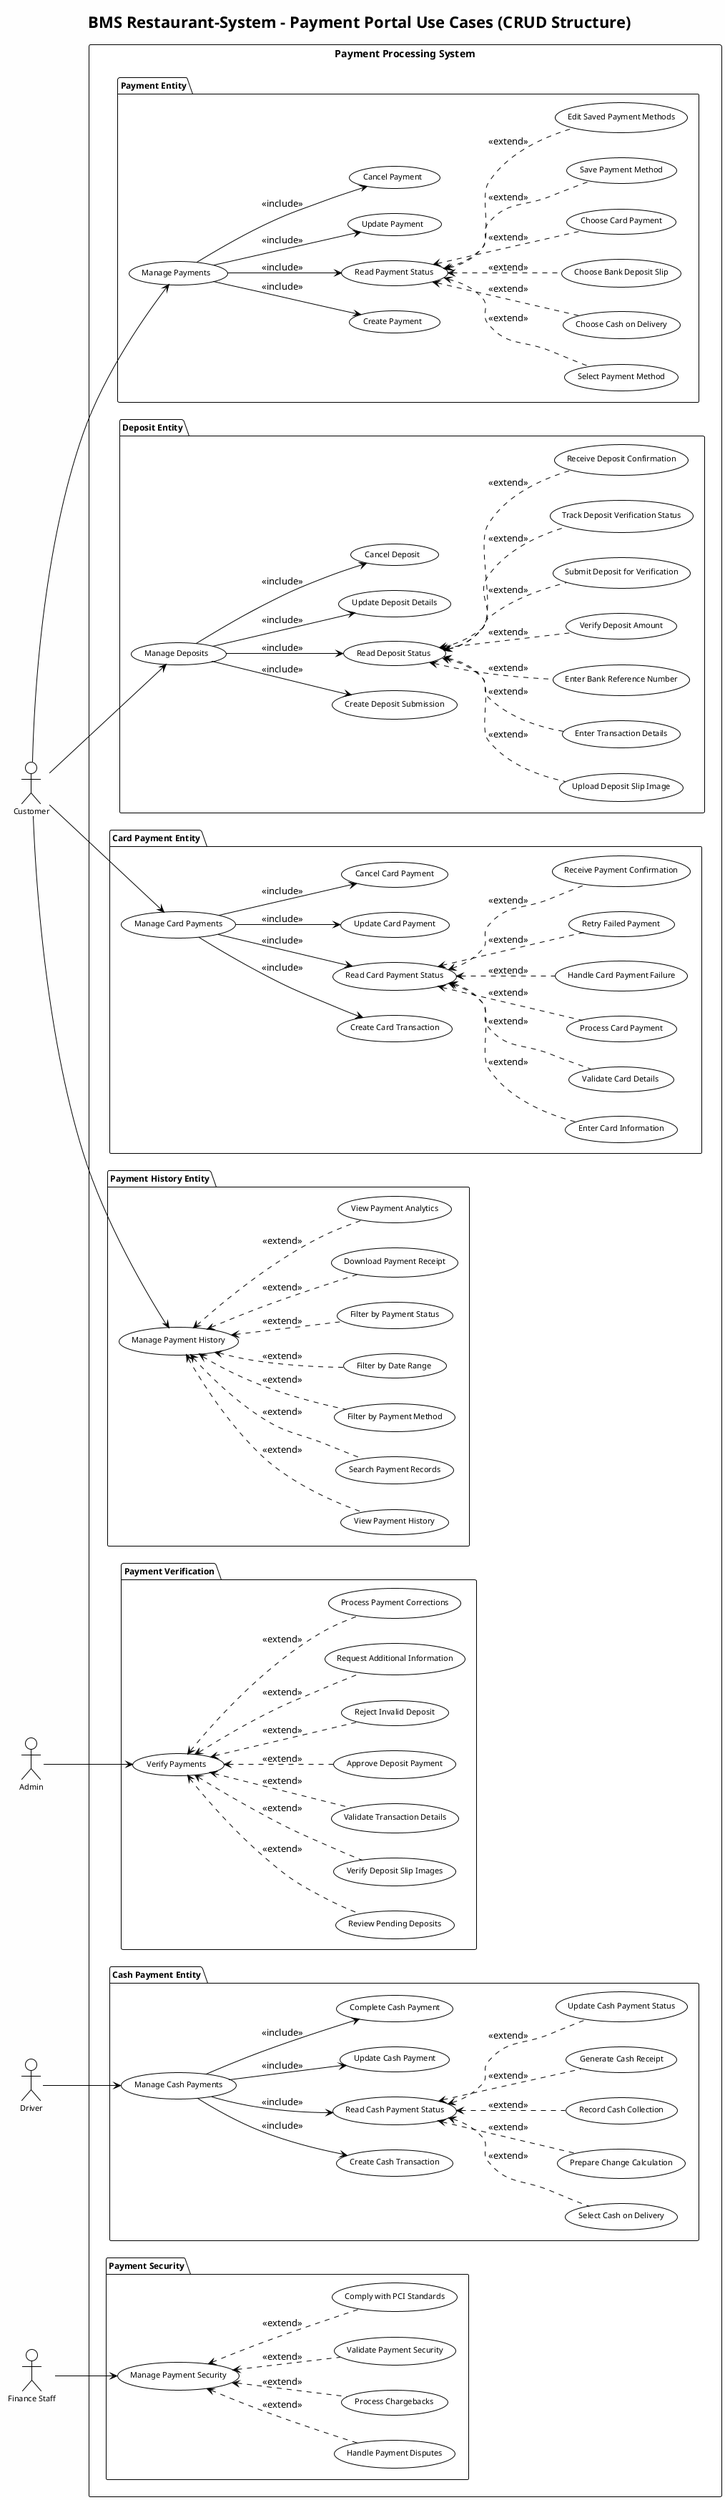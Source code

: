 @startuml Payment_Portal_Use_Cases
!theme plain
left to right direction
skinparam backgroundColor #FEFEFE
skinparam packageBackgroundColor #FFFFFF
skinparam packageBorderColor #000000
skinparam actorBackgroundColor #FFFFFF
skinparam actorBorderColor #000000
skinparam usecaseBackgroundColor #FFFFFF
skinparam usecaseBorderColor #000000
skinparam noteBackgroundColor #FFFFFF
skinparam noteBorderColor #000000
skinparam packageFontSize 12
skinparam usecaseFontSize 11
skinparam actorFontSize 11
title BMS Restaurant-System - Payment Portal Use Cases (CRUD Structure)

' Primary Actors (Right Side - inverted)
actor "Customer" as customer
actor "Admin" as admin
actor "Driver" as driver
actor "Finance Staff" as finance

' System boundary with entities flowing left to right (inverted layout)
rectangle "Payment Processing System" as system {

    ' Payment Entity - Leftmost position (inverted)
    package "Payment Entity" as payment_entity {
        usecase "Manage Payments" as manage_payments
        usecase "Create Payment" as create_payment
        usecase "Read Payment Status" as read_payment
        usecase "Update Payment" as update_payment
        usecase "Cancel Payment" as cancel_payment
        usecase "Select Payment Method" as select_method
        usecase "Choose Cash on Delivery" as choose_cash
        usecase "Choose Bank Deposit Slip" as choose_deposit
        usecase "Choose Card Payment" as choose_card
        usecase "Save Payment Method" as save_method
        usecase "Edit Saved Payment Methods" as edit_method
    }

    ' Deposit Entity - Next to Payment
    package "Deposit Entity" as deposit_entity {
        usecase "Manage Deposits" as manage_deposits
        usecase "Create Deposit Submission" as create_deposit
        usecase "Read Deposit Status" as read_deposit
        usecase "Update Deposit Details" as update_deposit
        usecase "Cancel Deposit" as cancel_deposit
        usecase "Upload Deposit Slip Image" as upload_slip
        usecase "Enter Transaction Details" as enter_details
        usecase "Enter Bank Reference Number" as enter_ref
        usecase "Verify Deposit Amount" as verify_amount
        usecase "Submit Deposit for Verification" as submit_verify
        usecase "Track Deposit Verification Status" as track_verify
        usecase "Receive Deposit Confirmation" as receive_confirm
    }

    ' Card Payment Entity - Next to Deposit
    package "Card Payment Entity" as card_entity {
        usecase "Manage Card Payments" as manage_card
        usecase "Create Card Transaction" as create_card
        usecase "Read Card Payment Status" as read_card
        usecase "Update Card Payment" as update_card
        usecase "Cancel Card Payment" as cancel_card
        usecase "Enter Card Information" as enter_card
        usecase "Validate Card Details" as validate_card
        usecase "Process Card Payment" as process_card
        usecase "Handle Card Payment Failure" as handle_failure
        usecase "Retry Failed Payment" as retry_payment
        usecase "Receive Payment Confirmation" as receive_card_confirm
    }

    ' Cash Payment Entity - Next to Card
    package "Cash Payment Entity" as cash_entity {
        usecase "Manage Cash Payments" as manage_cash
        usecase "Create Cash Transaction" as create_cash
        usecase "Read Cash Payment Status" as read_cash
        usecase "Update Cash Payment" as update_cash
        usecase "Complete Cash Payment" as complete_cash
        usecase "Select Cash on Delivery" as select_cash
        usecase "Prepare Change Calculation" as prepare_change
        usecase "Record Cash Collection" as record_collection
        usecase "Generate Cash Receipt" as gen_cash_receipt
        usecase "Update Cash Payment Status" as update_cash_status
    }

    ' Payment Verification - Next to Cash
    package "Payment Verification" as verification_entity {
        usecase "Verify Payments" as verify_payments
        usecase "Review Pending Deposits" as review_pending
        usecase "Verify Deposit Slip Images" as verify_images
        usecase "Validate Transaction Details" as validate_details
        usecase "Approve Deposit Payment" as approve_deposit
        usecase "Reject Invalid Deposit" as reject_deposit
        usecase "Request Additional Information" as request_info
        usecase "Process Payment Corrections" as process_corrections
    }

    ' Payment History Entity - Next to Verification
    package "Payment History Entity" as history_entity {
        usecase "Manage Payment History" as manage_history
        usecase "View Payment History" as view_history
        usecase "Search Payment Records" as search_records
        usecase "Filter by Payment Method" as filter_method
        usecase "Filter by Date Range" as filter_date
        usecase "Filter by Payment Status" as filter_status
        usecase "Download Payment Receipt" as download_receipt
        usecase "View Payment Analytics" as view_analytics
    }

    ' Payment Security - Rightmost position (inverted)
    package "Payment Security" as security_entity {
        usecase "Manage Payment Security" as manage_security
        usecase "Handle Payment Disputes" as handle_disputes
        usecase "Process Chargebacks" as process_chargebacks
        usecase "Validate Payment Security" as validate_security
        usecase "Comply with PCI Standards" as pci_compliance
    }
}

' CRUD Relationships - Payments (Include: mandatory, base -> included)
manage_payments --> create_payment : <<include>>
manage_payments --> read_payment : <<include>>
manage_payments --> update_payment : <<include>>
manage_payments --> cancel_payment : <<include>>

' Extended Payment operations (Extend: optional, extender -> base)
read_payment <.. select_method : <<extend>>
read_payment <.. choose_cash : <<extend>>
read_payment <.. choose_deposit : <<extend>>
read_payment <.. choose_card : <<extend>>
read_payment <.. save_method : <<extend>>
read_payment <.. edit_method : <<extend>>

' CRUD Relationships - Deposits (Include: mandatory, base -> included)
manage_deposits --> create_deposit : <<include>>
manage_deposits --> read_deposit : <<include>>
manage_deposits --> update_deposit : <<include>>
manage_deposits --> cancel_deposit : <<include>>

' Extended Deposit operations (Extend: optional, extender -> base)
read_deposit <.. upload_slip : <<extend>>
read_deposit <.. enter_details : <<extend>>
read_deposit <.. enter_ref : <<extend>>
read_deposit <.. verify_amount : <<extend>>
read_deposit <.. submit_verify : <<extend>>
read_deposit <.. track_verify : <<extend>>
read_deposit <.. receive_confirm : <<extend>>

' CRUD Relationships - Card Payments (Include: mandatory, base -> included)
manage_card --> create_card : <<include>>
manage_card --> read_card : <<include>>
manage_card --> update_card : <<include>>
manage_card --> cancel_card : <<include>>

' Extended Card operations (Extend: optional, extender -> base)
read_card <.. enter_card : <<extend>>
read_card <.. validate_card : <<extend>>
read_card <.. process_card : <<extend>>
read_card <.. handle_failure : <<extend>>
read_card <.. retry_payment : <<extend>>
read_card <.. receive_card_confirm : <<extend>>

' CRUD Relationships - Cash Payments (Include: mandatory, base -> included)
manage_cash --> create_cash : <<include>>
manage_cash --> read_cash : <<include>>
manage_cash --> update_cash : <<include>>
manage_cash --> complete_cash : <<include>>

' Extended Cash operations (Extend: optional, extender -> base)
read_cash <.. select_cash : <<extend>>
read_cash <.. prepare_change : <<extend>>
read_cash <.. record_collection : <<extend>>
read_cash <.. gen_cash_receipt : <<extend>>
read_cash <.. update_cash_status : <<extend>>

' Extended Verification operations (Extend: optional, extender -> base)
verify_payments <.. review_pending : <<extend>>
verify_payments <.. verify_images : <<extend>>
verify_payments <.. validate_details : <<extend>>
verify_payments <.. approve_deposit : <<extend>>
verify_payments <.. reject_deposit : <<extend>>
verify_payments <.. request_info : <<extend>>
verify_payments <.. process_corrections : <<extend>>

' Extended History operations (Extend: optional, extender -> base)
manage_history <.. view_history : <<extend>>
manage_history <.. search_records : <<extend>>
manage_history <.. filter_method : <<extend>>
manage_history <.. filter_date : <<extend>>
manage_history <.. filter_status : <<extend>>
manage_history <.. download_receipt : <<extend>>
manage_history <.. view_analytics : <<extend>>

' Extended Security operations (Extend: optional, extender -> base)
manage_security <.. handle_disputes : <<extend>>
manage_security <.. process_chargebacks : <<extend>>
manage_security <.. validate_security : <<extend>>
manage_security <.. pci_compliance : <<extend>>

' Actor Relationships
customer --> manage_payments
customer --> manage_deposits
customer --> manage_card
customer --> manage_history

admin --> verify_payments

driver --> manage_cash

finance --> manage_security


@enduml